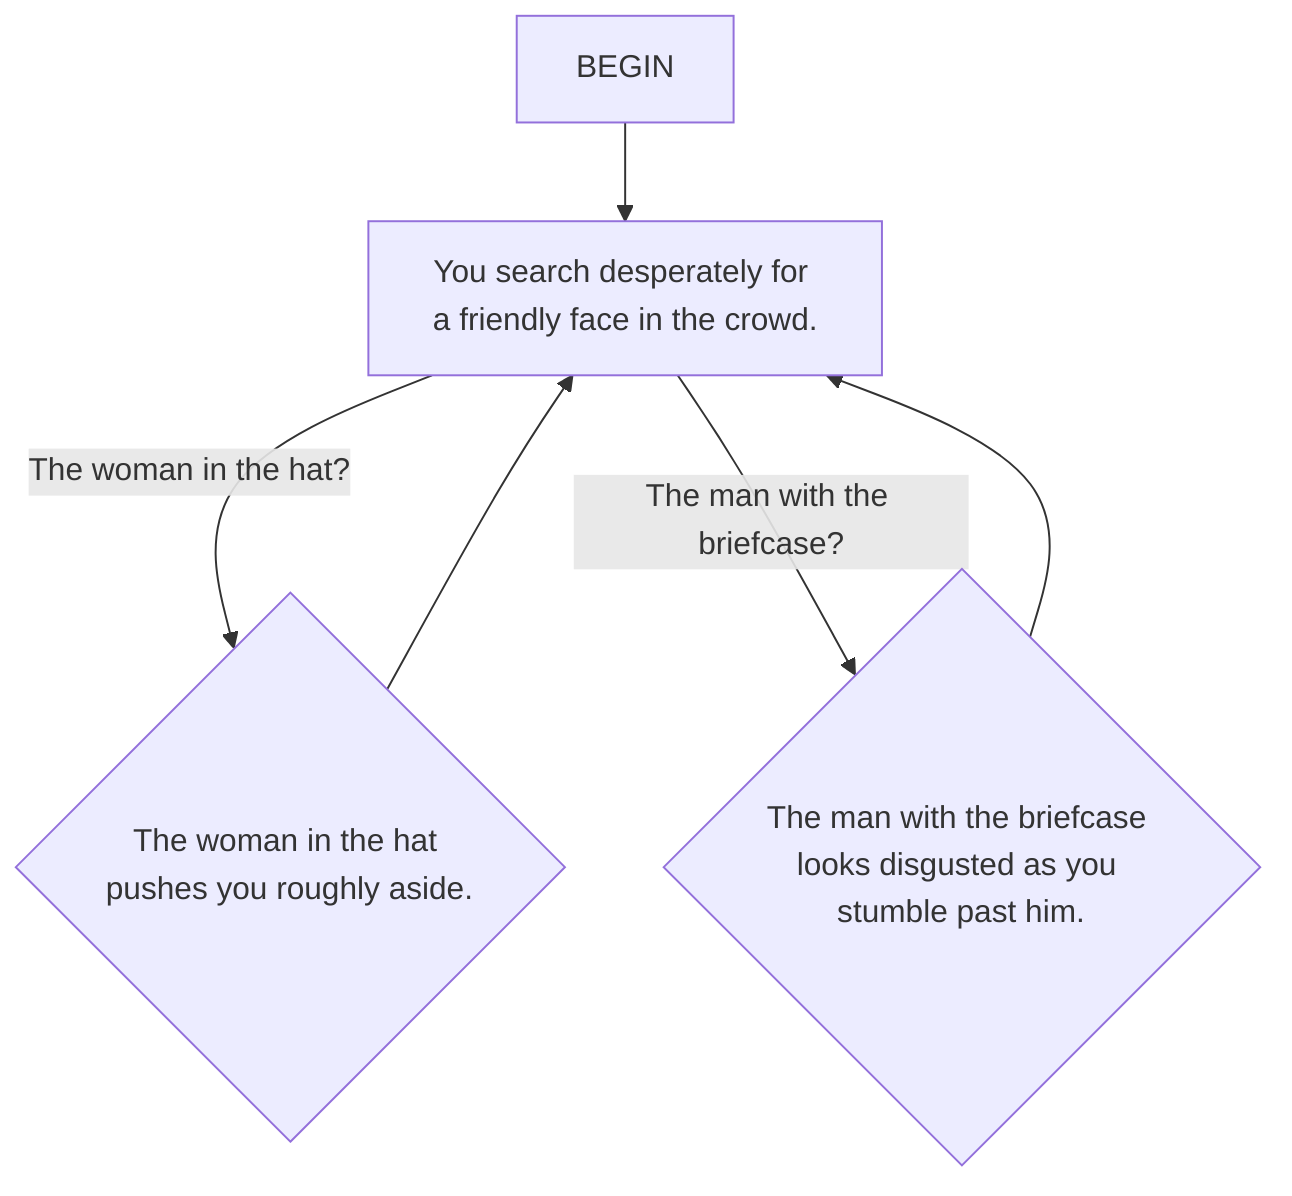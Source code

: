 flowchart TD
    D["You search desperately for a friendly face in the crowd."]
    E{"The woman in the hat pushes you roughly aside."}
    F{"The man with the briefcase looks disgusted as you stumble past him."}
    BEGIN --> D
    D -->|The woman in the hat?| E
    E --> D
    D -->|The man with the briefcase?| F
    F --> D